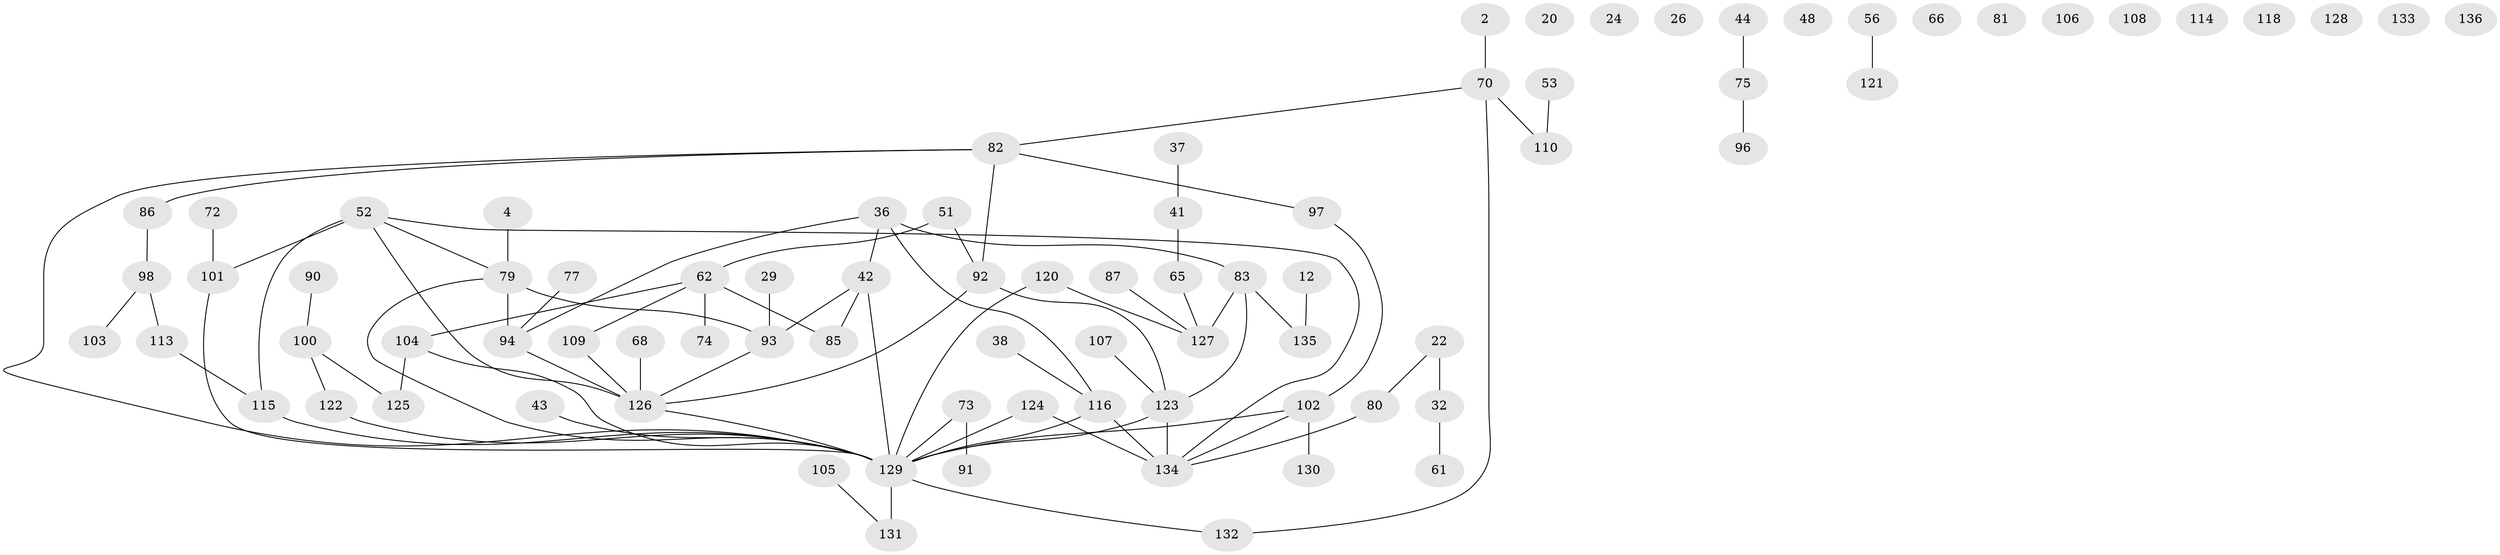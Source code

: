 // original degree distribution, {1: 0.2426470588235294, 4: 0.11029411764705882, 2: 0.27205882352941174, 3: 0.20588235294117646, 0: 0.09558823529411764, 7: 0.014705882352941176, 5: 0.051470588235294115, 6: 0.007352941176470588}
// Generated by graph-tools (version 1.1) at 2025/43/03/04/25 21:43:00]
// undirected, 81 vertices, 88 edges
graph export_dot {
graph [start="1"]
  node [color=gray90,style=filled];
  2;
  4;
  12;
  20;
  22;
  24;
  26;
  29;
  32 [super="+5"];
  36 [super="+35+9"];
  37;
  38;
  41;
  42;
  43;
  44;
  48;
  51;
  52 [super="+34"];
  53;
  56;
  61;
  62 [super="+58"];
  65;
  66;
  68;
  70;
  72;
  73;
  74;
  75;
  77;
  79;
  80;
  81;
  82 [super="+17+16+54"];
  83 [super="+78"];
  85;
  86 [super="+1"];
  87;
  90;
  91;
  92;
  93 [super="+8+23+15"];
  94 [super="+64+84+69"];
  96;
  97;
  98 [super="+30"];
  100 [super="+7"];
  101 [super="+18+33"];
  102 [super="+76+95"];
  103;
  104 [super="+55"];
  105;
  106;
  107;
  108;
  109;
  110;
  113;
  114;
  115;
  116 [super="+99"];
  118;
  120;
  121;
  122;
  123 [super="+19"];
  124;
  125 [super="+67"];
  126 [super="+89"];
  127;
  128;
  129 [super="+3+28+50+111+119"];
  130;
  131 [super="+49"];
  132 [super="+40+46"];
  133;
  134 [super="+57+88+117"];
  135;
  136;
  2 -- 70;
  4 -- 79;
  12 -- 135;
  22 -- 32;
  22 -- 80;
  29 -- 93;
  32 -- 61;
  36 -- 42;
  36 -- 83 [weight=2];
  36 -- 116;
  36 -- 94;
  37 -- 41;
  38 -- 116;
  41 -- 65;
  42 -- 85;
  42 -- 93;
  42 -- 129;
  43 -- 129;
  44 -- 75;
  51 -- 92;
  51 -- 62;
  52 -- 79;
  52 -- 126;
  52 -- 101 [weight=2];
  52 -- 115;
  52 -- 134;
  53 -- 110;
  56 -- 121;
  62 -- 74;
  62 -- 85;
  62 -- 104;
  62 -- 109;
  65 -- 127;
  68 -- 126;
  70 -- 110;
  70 -- 132;
  70 -- 82;
  72 -- 101;
  73 -- 91;
  73 -- 129;
  75 -- 96;
  77 -- 94;
  79 -- 93;
  79 -- 129;
  79 -- 94;
  80 -- 134;
  82 -- 97;
  82 -- 92;
  82 -- 86;
  82 -- 129;
  83 -- 135;
  83 -- 123;
  83 -- 127;
  86 -- 98;
  87 -- 127;
  90 -- 100;
  92 -- 126;
  92 -- 123;
  93 -- 126;
  94 -- 126 [weight=2];
  97 -- 102;
  98 -- 113;
  98 -- 103;
  100 -- 122;
  100 -- 125;
  101 -- 129 [weight=2];
  102 -- 129 [weight=2];
  102 -- 130;
  102 -- 134;
  104 -- 125;
  104 -- 129;
  105 -- 131;
  107 -- 123;
  109 -- 126;
  113 -- 115;
  115 -- 129;
  116 -- 129 [weight=2];
  116 -- 134 [weight=2];
  120 -- 127;
  120 -- 129;
  122 -- 129;
  123 -- 129;
  123 -- 134;
  124 -- 129 [weight=2];
  124 -- 134;
  126 -- 129;
  129 -- 131 [weight=3];
  129 -- 132;
}
